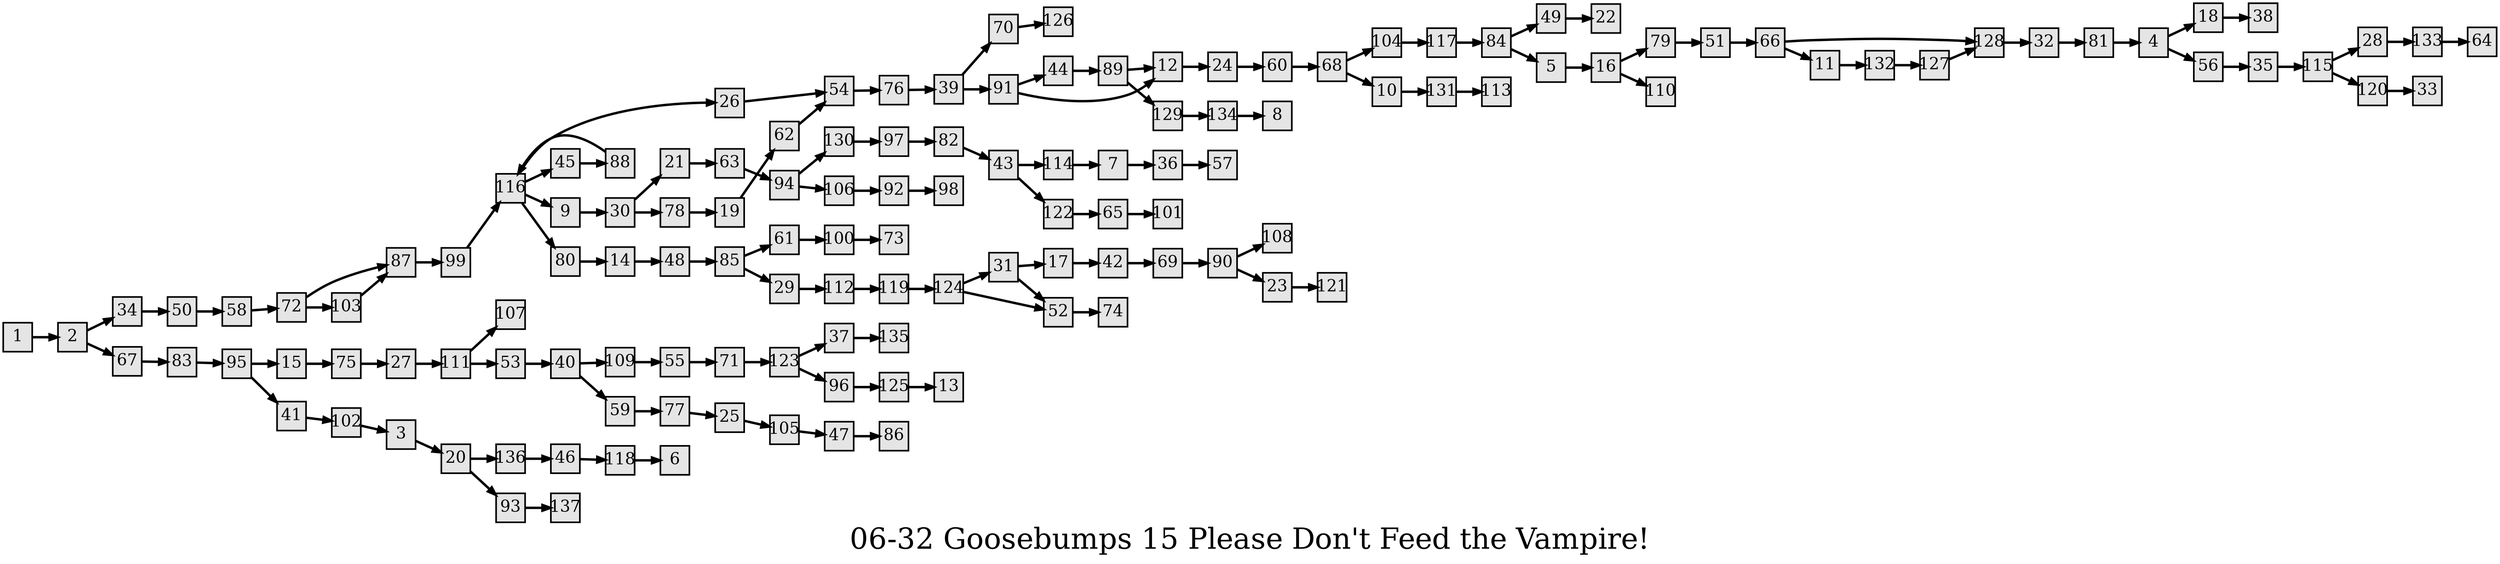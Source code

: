 digraph g{
  graph [ label="06-32 Goosebumps 15 Please Don't Feed the Vampire!" rankdir=LR, ordering=out, fontsize=36, nodesep="0.35", ranksep="0.45"];
  node  [shape=rect, penwidth=2, fontsize=20, style=filled, fillcolor=grey90, margin="0,0", labelfloat=true, regular=true, fixedsize=true];
  edge  [labelfloat=true, penwidth=3, fontsize=12];
  // ---;
  // group  : Katz;
  // id     : 06-32;
  // gbid   : 1213;
  // series : Give Yourself Goosebumps;
  // title  : Please Don't Feed the Vampire!;
  // author : R.L. Stine;
  // credit:;
  // - name : Yee-Ann Wong;
  // role : encoder;
  // date : 2017-08-24;
  // - name : Jeremy Douglass;
  // role : editor;
  // date : 2017-10-19;
  // render:;
  // - name   : small;
  // styles : gvStyles-small.txt;
  // engine : dot;
  // comment: >;
  
  // ---;
  
  // From | To | Label;
  
  1 -> 2;
  2 -> 34;
  2 -> 67;
  3 -> 20;
  4 -> 18;
  4 -> 56;
  5 -> 16;
  7 -> 36;
  9 -> 30;
  10 -> 131;
  11 -> 132;
  12 -> 24;
  14 -> 48;
  15 -> 75;
  16 -> 79;
  16 -> 110;
  17 -> 42;
  18 -> 38;
  19 -> 62;
  20 -> 136;
  20 -> 93;
  21 -> 63;
  23 -> 121;
  24 -> 60;
  25 -> 105;
  26 -> 54;
  27 -> 111;
  28 -> 133;
  29 -> 112;
  30 -> 21;
  30 -> 78;
  31 -> 17;
  31 -> 52;
  32 -> 81;
  34 -> 50;
  35 -> 115;
  36 -> 57;
  37 -> 135;
  39 -> 70;
  39 -> 91;
  40 -> 109;
  40 -> 59;
  41 -> 102;
  42 -> 69;
  43 -> 114;
  43 -> 122;
  44 -> 89;
  45 -> 88;
  46 -> 118;
  47 -> 86;
  48 -> 85;
  49 -> 22;
  50 -> 58;
  51 -> 66;
  52 -> 74;
  53 -> 40;
  54 -> 76;
  55 -> 71;
  56 -> 35;
  58 -> 72;
  59 -> 77;
  60 -> 68;
  61 -> 100;
  62 -> 54;
  63 -> 94;
  65 -> 101;
  66 -> 128;
  66 -> 11;
  67 -> 83;
  68 -> 104;
  68 -> 10;
  69 -> 90;
  70 -> 126;
  71 -> 123;
  72 -> 87;
  72 -> 103;
  75 -> 27;
  76 -> 39;
  77 -> 25;
  78 -> 19;
  79 -> 51;
  80 -> 14;
  81 -> 4;
  82 -> 43;
  83 -> 95;
  84 -> 49;
  84 -> 5;
  85 -> 61;
  85 -> 29;
  87 -> 99;
  88 -> 116;
  89 -> 12;
  89 -> 129;
  90 -> 108;
  90 -> 23;
  91 -> 44;
  91 -> 12;
  92 -> 98;
  93 -> 137;
  94 -> 130;
  94 -> 106;
  95 -> 15;
  95 -> 41;
  96 -> 125;
  97 -> 82;
  99 -> 116;
  100 -> 73;
  102 -> 3;
  103 -> 87;
  104 -> 117;
  105 -> 47;
  106 -> 92;
  109 -> 55;
  111 -> 107;
  111 -> 53;
  112 -> 119;
  114 -> 7;
  115 -> 28;
  115 -> 120;
  116 -> 26;
  116 -> 45;
  116 -> 9;
  116 -> 80;
  117 -> 84;
  118 -> 6;
  119 -> 124;
  120 -> 33;
  122 -> 65;
  123 -> 37;
  123 -> 96;
  124 -> 31;
  124 -> 52;
  125 -> 13;
  127 -> 128;
  128 -> 32;
  129 -> 134;
  130 -> 97;
  131 -> 113;
  132 -> 127;
  133 -> 64;
  134 -> 8;
  136 -> 46;
}

